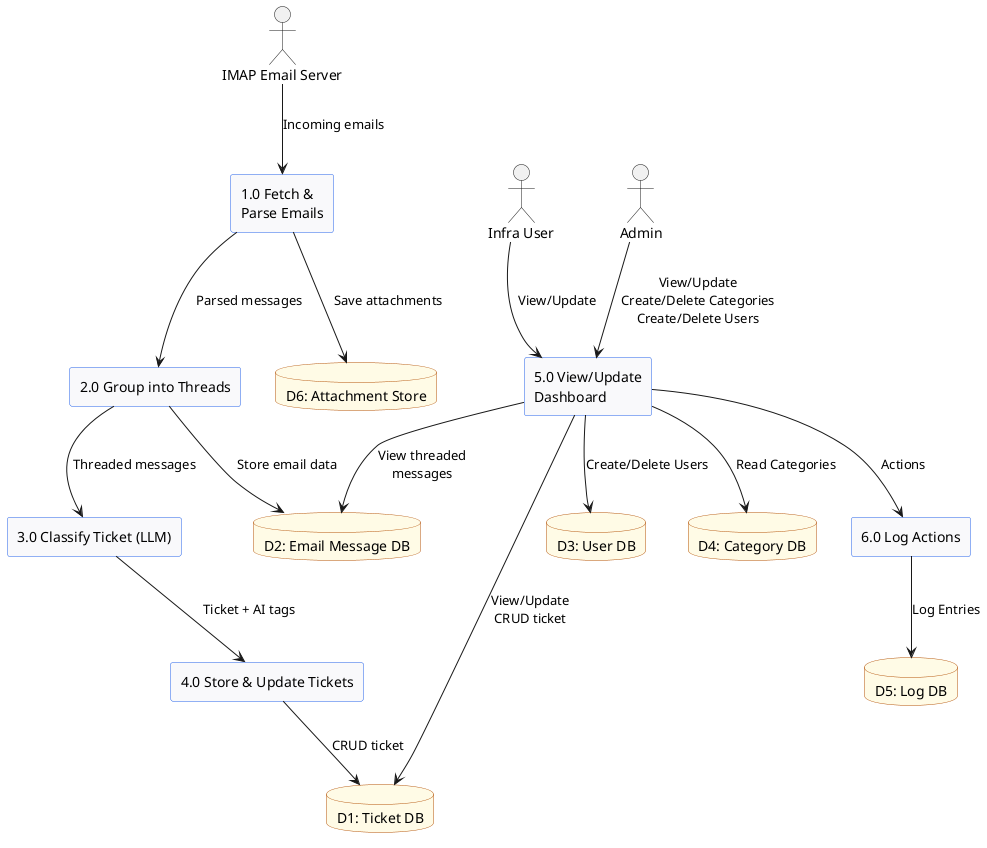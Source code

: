 @startuml
' DFD Level 1 for TeBSTrack
skinparam shadowing false
skinparam rectangle {
  BackgroundColor #f9f9fb
  BorderColor #2563eb
}
skinparam ellipse {
  BackgroundColor #e0e7ff
  BorderColor #2563eb
}
skinparam database {
  BackgroundColor #fffbe6
  BorderColor #b45309
}

actor "IMAP Email Server" as IMAP
rectangle "1.0 Fetch &\nParse Emails" as FetchParse
rectangle "2.0 Group into Threads" as GroupThreads
rectangle "3.0 Classify Ticket (LLM)" as ClassifyLLM
rectangle "4.0 Store & Update Tickets" as StoreTicket
database "D1: Ticket DB" as TicketDB
database "D2: Email Message DB" as EmailDB
database "D3: User DB" as UserDB
database "D4: Category DB" as CategoryDB
database "D5: Log DB" as LogDB
database "D6: Attachment Store" as AttStore
rectangle "5.0 View/Update\nDashboard" as Dashboard
actor "Infra User" as InfraUser
actor "Admin" as Admin
rectangle "6.0 Log Actions" as LogActions

' Flows
IMAP --> FetchParse : Incoming emails
FetchParse --> GroupThreads : Parsed messages
FetchParse --> AttStore : Save attachments
GroupThreads --> EmailDB : Store email data
GroupThreads --> ClassifyLLM : Threaded messages
ClassifyLLM --> StoreTicket : Ticket + AI tags
StoreTicket --> TicketDB : CRUD ticket
Dashboard --> TicketDB : View/Update\nCRUD ticket
Dashboard --> EmailDB : View threaded\nmessages
Dashboard --> CategoryDB : Read Categories
Dashboard --> UserDB : Create/Delete Users
Dashboard --> LogActions : Actions
LogActions --> LogDB : Log Entries

InfraUser --> Dashboard : View/Update
Admin --> Dashboard : View/Update\nCreate/Delete Categories\nCreate/Delete Users

@enduml